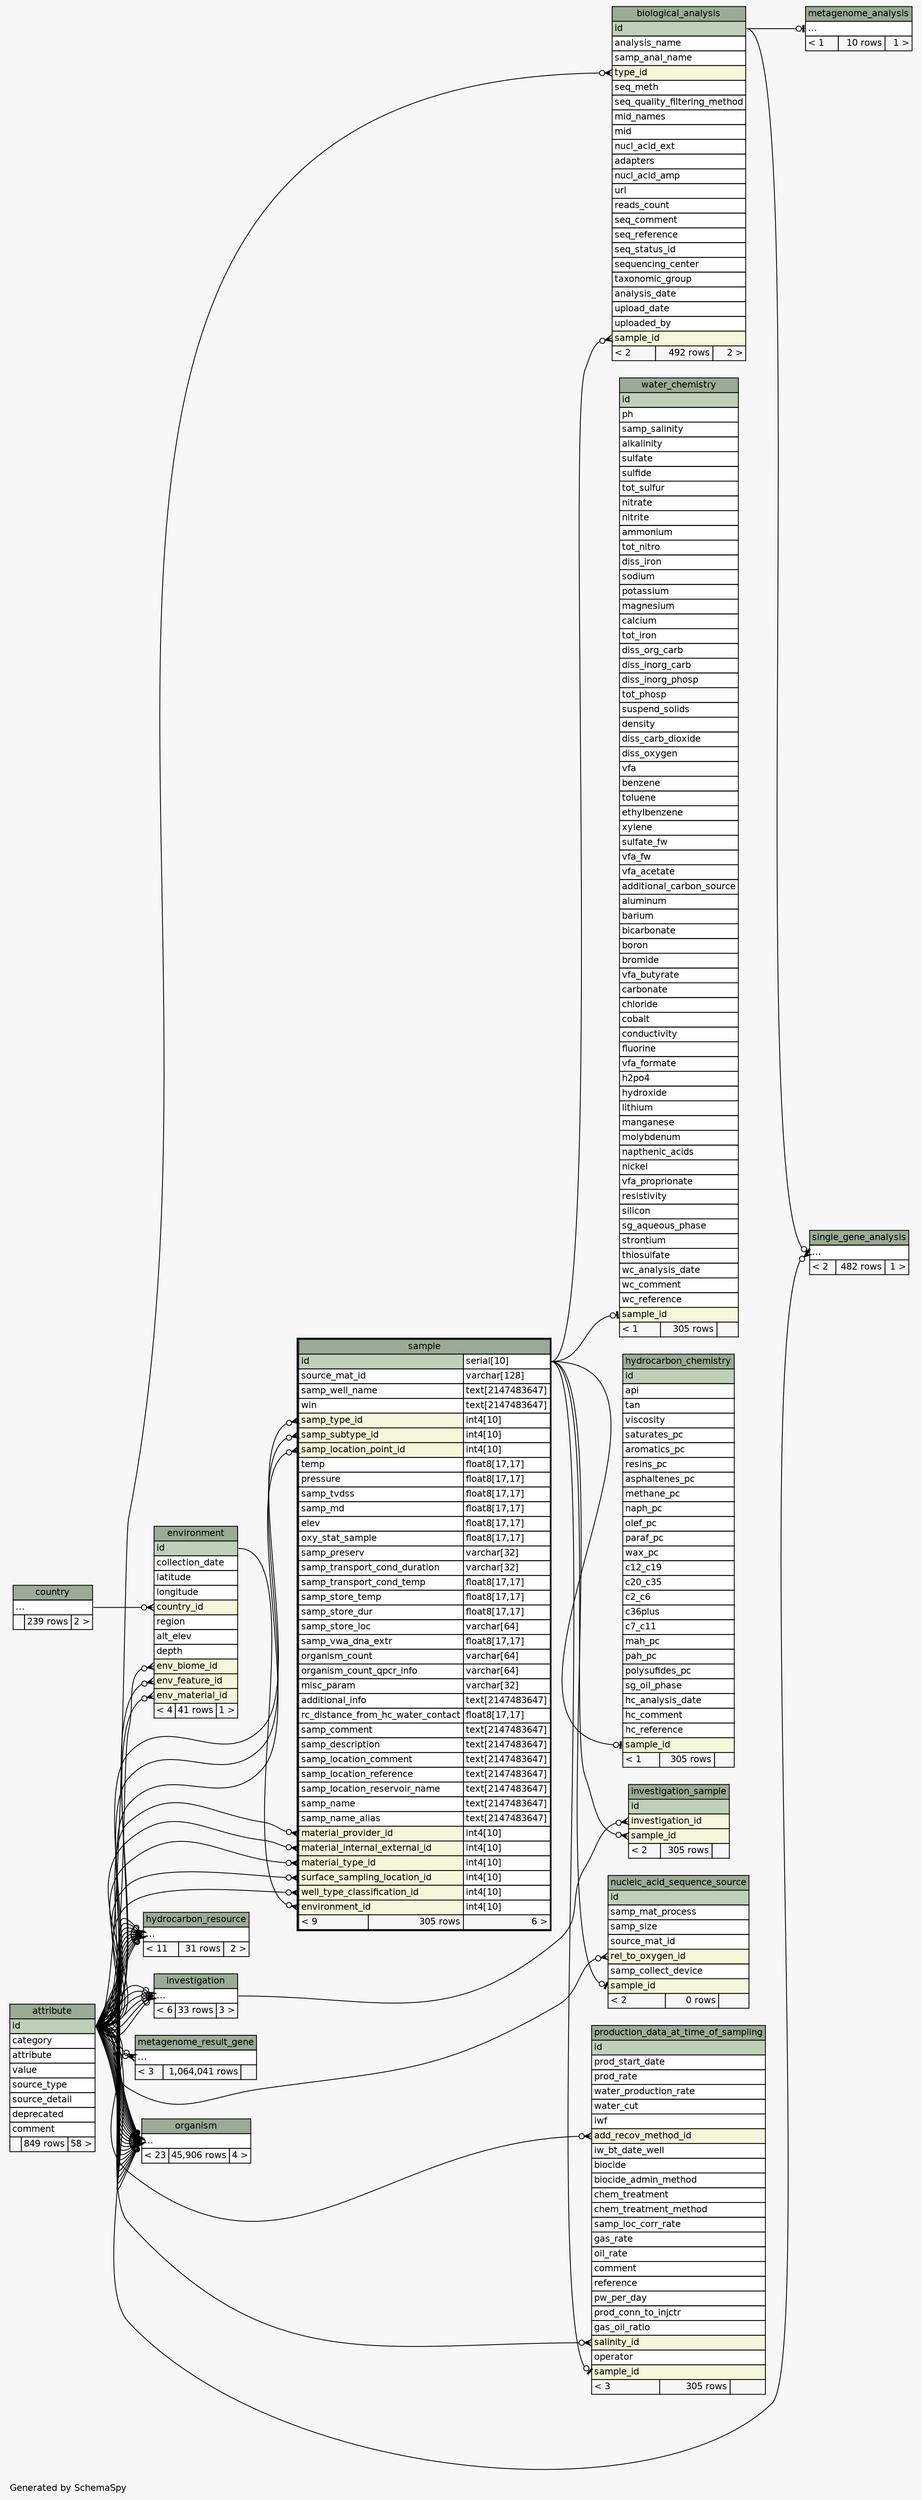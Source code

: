 // dot 2.38.0 on Windows 7 6.1
// SchemaSpy rev 590
digraph "twoDegreesRelationshipsDiagram" {
  graph [
    rankdir="RL"
    bgcolor="#f7f7f7"
    label="\nGenerated by SchemaSpy"
    labeljust="l"
    nodesep="0.18"
    ranksep="0.46"
    fontname="Helvetica"
    fontsize="11"
  ];
  node [
    fontname="Helvetica"
    fontsize="11"
    shape="plaintext"
  ];
  edge [
    arrowsize="0.8"
  ];
  "biological_analysis":"sample_id":w -> "sample":"id.type":e [arrowhead=none dir=back arrowtail=crowodot];
  "biological_analysis":"type_id":w -> "attribute":"id":e [arrowhead=none dir=back arrowtail=crowodot];
  "environment":"country_id":w -> "country":"elipses":e [arrowhead=none dir=back arrowtail=crowodot];
  "environment":"env_biome_id":w -> "attribute":"id":e [arrowhead=none dir=back arrowtail=crowodot];
  "environment":"env_feature_id":w -> "attribute":"id":e [arrowhead=none dir=back arrowtail=crowodot];
  "environment":"env_material_id":w -> "attribute":"id":e [arrowhead=none dir=back arrowtail=crowodot];
  "hydrocarbon_chemistry":"sample_id":w -> "sample":"id.type":e [arrowhead=none dir=back arrowtail=teeodot];
  "hydrocarbon_resource":"elipses":w -> "attribute":"id":e [arrowhead=none dir=back arrowtail=crowodot];
  "hydrocarbon_resource":"elipses":w -> "attribute":"id":e [arrowhead=none dir=back arrowtail=crowodot];
  "hydrocarbon_resource":"elipses":w -> "attribute":"id":e [arrowhead=none dir=back arrowtail=crowodot];
  "hydrocarbon_resource":"elipses":w -> "attribute":"id":e [arrowhead=none dir=back arrowtail=crowodot];
  "hydrocarbon_resource":"elipses":w -> "attribute":"id":e [arrowhead=none dir=back arrowtail=crowodot];
  "hydrocarbon_resource":"elipses":w -> "attribute":"id":e [arrowhead=none dir=back arrowtail=crowodot];
  "hydrocarbon_resource":"elipses":w -> "attribute":"id":e [arrowhead=none dir=back arrowtail=crowodot];
  "hydrocarbon_resource":"elipses":w -> "attribute":"id":e [arrowhead=none dir=back arrowtail=crowodot];
  "hydrocarbon_resource":"elipses":w -> "attribute":"id":e [arrowhead=none dir=back arrowtail=crowodot];
  "hydrocarbon_resource":"elipses":w -> "attribute":"id":e [arrowhead=none dir=back arrowtail=crowodot];
  "hydrocarbon_resource":"elipses":w -> "attribute":"id":e [arrowhead=none dir=back arrowtail=crowodot];
  "investigation":"elipses":w -> "attribute":"id":e [arrowhead=none dir=back arrowtail=crowodot];
  "investigation":"elipses":w -> "attribute":"id":e [arrowhead=none dir=back arrowtail=crowodot];
  "investigation":"elipses":w -> "attribute":"id":e [arrowhead=none dir=back arrowtail=crowodot];
  "investigation":"elipses":w -> "attribute":"id":e [arrowhead=none dir=back arrowtail=crowodot];
  "investigation":"elipses":w -> "attribute":"id":e [arrowhead=none dir=back arrowtail=crowodot];
  "investigation":"elipses":w -> "attribute":"id":e [arrowhead=none dir=back arrowtail=crowodot];
  "investigation_sample":"investigation_id":w -> "investigation":"elipses":e [arrowhead=none dir=back arrowtail=crowodot];
  "investigation_sample":"sample_id":w -> "sample":"id.type":e [arrowhead=none dir=back arrowtail=crowodot];
  "metagenome_analysis":"elipses":w -> "biological_analysis":"id":e [arrowhead=none dir=back arrowtail=teeodot];
  "metagenome_result_gene":"elipses":w -> "attribute":"id":e [arrowhead=none dir=back arrowtail=crowodot];
  "metagenome_result_gene":"elipses":w -> "attribute":"id":e [arrowhead=none dir=back arrowtail=crowodot];
  "nucleic_acid_sequence_source":"rel_to_oxygen_id":w -> "attribute":"id":e [arrowhead=none dir=back arrowtail=crowodot];
  "nucleic_acid_sequence_source":"sample_id":w -> "sample":"id.type":e [arrowhead=none dir=back arrowtail=teeodot];
  "organism":"elipses":w -> "attribute":"id":e [arrowhead=none dir=back arrowtail=crowodot];
  "organism":"elipses":w -> "attribute":"id":e [arrowhead=none dir=back arrowtail=crowodot];
  "organism":"elipses":w -> "attribute":"id":e [arrowhead=none dir=back arrowtail=crowodot];
  "organism":"elipses":w -> "attribute":"id":e [arrowhead=none dir=back arrowtail=crowodot];
  "organism":"elipses":w -> "attribute":"id":e [arrowhead=none dir=back arrowtail=crowodot];
  "organism":"elipses":w -> "attribute":"id":e [arrowhead=none dir=back arrowtail=crowodot];
  "organism":"elipses":w -> "attribute":"id":e [arrowhead=none dir=back arrowtail=crowodot];
  "organism":"elipses":w -> "attribute":"id":e [arrowhead=none dir=back arrowtail=crowodot];
  "organism":"elipses":w -> "attribute":"id":e [arrowhead=none dir=back arrowtail=crowodot];
  "organism":"elipses":w -> "attribute":"id":e [arrowhead=none dir=back arrowtail=crowodot];
  "organism":"elipses":w -> "attribute":"id":e [arrowhead=none dir=back arrowtail=crowodot];
  "organism":"elipses":w -> "attribute":"id":e [arrowhead=none dir=back arrowtail=crowodot];
  "organism":"elipses":w -> "attribute":"id":e [arrowhead=none dir=back arrowtail=crowodot];
  "organism":"elipses":w -> "attribute":"id":e [arrowhead=none dir=back arrowtail=crowodot];
  "organism":"elipses":w -> "attribute":"id":e [arrowhead=none dir=back arrowtail=crowodot];
  "organism":"elipses":w -> "attribute":"id":e [arrowhead=none dir=back arrowtail=crowodot];
  "organism":"elipses":w -> "attribute":"id":e [arrowhead=none dir=back arrowtail=crowodot];
  "organism":"elipses":w -> "attribute":"id":e [arrowhead=none dir=back arrowtail=crowodot];
  "organism":"elipses":w -> "attribute":"id":e [arrowhead=none dir=back arrowtail=crowodot];
  "organism":"elipses":w -> "attribute":"id":e [arrowhead=none dir=back arrowtail=crowodot];
  "organism":"elipses":w -> "attribute":"id":e [arrowhead=none dir=back arrowtail=crowodot];
  "organism":"elipses":w -> "attribute":"id":e [arrowhead=none dir=back arrowtail=crowodot];
  "organism":"elipses":w -> "attribute":"id":e [arrowhead=none dir=back arrowtail=crowodot];
  "production_data_at_time_of_sampling":"add_recov_method_id":w -> "attribute":"id":e [arrowhead=none dir=back arrowtail=crowodot];
  "production_data_at_time_of_sampling":"salinity_id":w -> "attribute":"id":e [arrowhead=none dir=back arrowtail=crowodot];
  "production_data_at_time_of_sampling":"sample_id":w -> "sample":"id.type":e [arrowhead=none dir=back arrowtail=teeodot];
  "sample":"environment_id":w -> "environment":"id":e [arrowhead=none dir=back arrowtail=crowodot];
  "sample":"material_internal_external_id":w -> "attribute":"id":e [arrowhead=none dir=back arrowtail=crowodot];
  "sample":"material_provider_id":w -> "attribute":"id":e [arrowhead=none dir=back arrowtail=crowodot];
  "sample":"material_type_id":w -> "attribute":"id":e [arrowhead=none dir=back arrowtail=crowodot];
  "sample":"samp_location_point_id":w -> "attribute":"id":e [arrowhead=none dir=back arrowtail=crowodot];
  "sample":"samp_subtype_id":w -> "attribute":"id":e [arrowhead=none dir=back arrowtail=crowodot];
  "sample":"samp_type_id":w -> "attribute":"id":e [arrowhead=none dir=back arrowtail=crowodot];
  "sample":"surface_sampling_location_id":w -> "attribute":"id":e [arrowhead=none dir=back arrowtail=crowodot];
  "sample":"well_type_classification_id":w -> "attribute":"id":e [arrowhead=none dir=back arrowtail=crowodot];
  "single_gene_analysis":"elipses":w -> "biological_analysis":"id":e [arrowhead=none dir=back arrowtail=teeodot];
  "single_gene_analysis":"elipses":w -> "attribute":"id":e [arrowhead=none dir=back arrowtail=crowodot];
  "water_chemistry":"sample_id":w -> "sample":"id.type":e [arrowhead=none dir=back arrowtail=teeodot];
  "attribute" [
    label=<
    <TABLE BORDER="0" CELLBORDER="1" CELLSPACING="0" BGCOLOR="#ffffff">
      <TR><TD COLSPAN="3" BGCOLOR="#9bab96" ALIGN="CENTER">attribute</TD></TR>
      <TR><TD PORT="id" COLSPAN="3" BGCOLOR="#bed1b8" ALIGN="LEFT">id</TD></TR>
      <TR><TD PORT="category" COLSPAN="3" ALIGN="LEFT">category</TD></TR>
      <TR><TD PORT="attribute" COLSPAN="3" ALIGN="LEFT">attribute</TD></TR>
      <TR><TD PORT="value" COLSPAN="3" ALIGN="LEFT">value</TD></TR>
      <TR><TD PORT="source_type" COLSPAN="3" ALIGN="LEFT">source_type</TD></TR>
      <TR><TD PORT="source_detail" COLSPAN="3" ALIGN="LEFT">source_detail</TD></TR>
      <TR><TD PORT="deprecated" COLSPAN="3" ALIGN="LEFT">deprecated</TD></TR>
      <TR><TD PORT="comment" COLSPAN="3" ALIGN="LEFT">comment</TD></TR>
      <TR><TD ALIGN="LEFT" BGCOLOR="#f7f7f7">  </TD><TD ALIGN="RIGHT" BGCOLOR="#f7f7f7">849 rows</TD><TD ALIGN="RIGHT" BGCOLOR="#f7f7f7">58 &gt;</TD></TR>
    </TABLE>>
    URL="attribute.html"
    tooltip="attribute"
  ];
  "biological_analysis" [
    label=<
    <TABLE BORDER="0" CELLBORDER="1" CELLSPACING="0" BGCOLOR="#ffffff">
      <TR><TD COLSPAN="3" BGCOLOR="#9bab96" ALIGN="CENTER">biological_analysis</TD></TR>
      <TR><TD PORT="id" COLSPAN="3" BGCOLOR="#bed1b8" ALIGN="LEFT">id</TD></TR>
      <TR><TD PORT="analysis_name" COLSPAN="3" ALIGN="LEFT">analysis_name</TD></TR>
      <TR><TD PORT="samp_anal_name" COLSPAN="3" ALIGN="LEFT">samp_anal_name</TD></TR>
      <TR><TD PORT="type_id" COLSPAN="3" BGCOLOR="#f4f7da" ALIGN="LEFT">type_id</TD></TR>
      <TR><TD PORT="seq_meth" COLSPAN="3" ALIGN="LEFT">seq_meth</TD></TR>
      <TR><TD PORT="seq_quality_filtering_method" COLSPAN="3" ALIGN="LEFT">seq_quality_filtering_method</TD></TR>
      <TR><TD PORT="mid_names" COLSPAN="3" ALIGN="LEFT">mid_names</TD></TR>
      <TR><TD PORT="mid" COLSPAN="3" ALIGN="LEFT">mid</TD></TR>
      <TR><TD PORT="nucl_acid_ext" COLSPAN="3" ALIGN="LEFT">nucl_acid_ext</TD></TR>
      <TR><TD PORT="adapters" COLSPAN="3" ALIGN="LEFT">adapters</TD></TR>
      <TR><TD PORT="nucl_acid_amp" COLSPAN="3" ALIGN="LEFT">nucl_acid_amp</TD></TR>
      <TR><TD PORT="url" COLSPAN="3" ALIGN="LEFT">url</TD></TR>
      <TR><TD PORT="reads_count" COLSPAN="3" ALIGN="LEFT">reads_count</TD></TR>
      <TR><TD PORT="seq_comment" COLSPAN="3" ALIGN="LEFT">seq_comment</TD></TR>
      <TR><TD PORT="seq_reference" COLSPAN="3" ALIGN="LEFT">seq_reference</TD></TR>
      <TR><TD PORT="seq_status_id" COLSPAN="3" ALIGN="LEFT">seq_status_id</TD></TR>
      <TR><TD PORT="sequencing_center" COLSPAN="3" ALIGN="LEFT">sequencing_center</TD></TR>
      <TR><TD PORT="taxonomic_group" COLSPAN="3" ALIGN="LEFT">taxonomic_group</TD></TR>
      <TR><TD PORT="analysis_date" COLSPAN="3" ALIGN="LEFT">analysis_date</TD></TR>
      <TR><TD PORT="upload_date" COLSPAN="3" ALIGN="LEFT">upload_date</TD></TR>
      <TR><TD PORT="uploaded_by" COLSPAN="3" ALIGN="LEFT">uploaded_by</TD></TR>
      <TR><TD PORT="sample_id" COLSPAN="3" BGCOLOR="#f4f7da" ALIGN="LEFT">sample_id</TD></TR>
      <TR><TD ALIGN="LEFT" BGCOLOR="#f7f7f7">&lt; 2</TD><TD ALIGN="RIGHT" BGCOLOR="#f7f7f7">492 rows</TD><TD ALIGN="RIGHT" BGCOLOR="#f7f7f7">2 &gt;</TD></TR>
    </TABLE>>
    URL="biological_analysis.html"
    tooltip="biological_analysis"
  ];
  "country" [
    label=<
    <TABLE BORDER="0" CELLBORDER="1" CELLSPACING="0" BGCOLOR="#ffffff">
      <TR><TD COLSPAN="3" BGCOLOR="#9bab96" ALIGN="CENTER">country</TD></TR>
      <TR><TD PORT="elipses" COLSPAN="3" ALIGN="LEFT">...</TD></TR>
      <TR><TD ALIGN="LEFT" BGCOLOR="#f7f7f7">  </TD><TD ALIGN="RIGHT" BGCOLOR="#f7f7f7">239 rows</TD><TD ALIGN="RIGHT" BGCOLOR="#f7f7f7">2 &gt;</TD></TR>
    </TABLE>>
    URL="country.html"
    tooltip="country"
  ];
  "environment" [
    label=<
    <TABLE BORDER="0" CELLBORDER="1" CELLSPACING="0" BGCOLOR="#ffffff">
      <TR><TD COLSPAN="3" BGCOLOR="#9bab96" ALIGN="CENTER">environment</TD></TR>
      <TR><TD PORT="id" COLSPAN="3" BGCOLOR="#bed1b8" ALIGN="LEFT">id</TD></TR>
      <TR><TD PORT="collection_date" COLSPAN="3" ALIGN="LEFT">collection_date</TD></TR>
      <TR><TD PORT="latitude" COLSPAN="3" ALIGN="LEFT">latitude</TD></TR>
      <TR><TD PORT="longitude" COLSPAN="3" ALIGN="LEFT">longitude</TD></TR>
      <TR><TD PORT="country_id" COLSPAN="3" BGCOLOR="#f4f7da" ALIGN="LEFT">country_id</TD></TR>
      <TR><TD PORT="region" COLSPAN="3" ALIGN="LEFT">region</TD></TR>
      <TR><TD PORT="alt_elev" COLSPAN="3" ALIGN="LEFT">alt_elev</TD></TR>
      <TR><TD PORT="depth" COLSPAN="3" ALIGN="LEFT">depth</TD></TR>
      <TR><TD PORT="env_biome_id" COLSPAN="3" BGCOLOR="#f4f7da" ALIGN="LEFT">env_biome_id</TD></TR>
      <TR><TD PORT="env_feature_id" COLSPAN="3" BGCOLOR="#f4f7da" ALIGN="LEFT">env_feature_id</TD></TR>
      <TR><TD PORT="env_material_id" COLSPAN="3" BGCOLOR="#f4f7da" ALIGN="LEFT">env_material_id</TD></TR>
      <TR><TD ALIGN="LEFT" BGCOLOR="#f7f7f7">&lt; 4</TD><TD ALIGN="RIGHT" BGCOLOR="#f7f7f7">41 rows</TD><TD ALIGN="RIGHT" BGCOLOR="#f7f7f7">1 &gt;</TD></TR>
    </TABLE>>
    URL="environment.html"
    tooltip="environment"
  ];
  "hydrocarbon_chemistry" [
    label=<
    <TABLE BORDER="0" CELLBORDER="1" CELLSPACING="0" BGCOLOR="#ffffff">
      <TR><TD COLSPAN="3" BGCOLOR="#9bab96" ALIGN="CENTER">hydrocarbon_chemistry</TD></TR>
      <TR><TD PORT="id" COLSPAN="3" BGCOLOR="#bed1b8" ALIGN="LEFT">id</TD></TR>
      <TR><TD PORT="api" COLSPAN="3" ALIGN="LEFT">api</TD></TR>
      <TR><TD PORT="tan" COLSPAN="3" ALIGN="LEFT">tan</TD></TR>
      <TR><TD PORT="viscosity" COLSPAN="3" ALIGN="LEFT">viscosity</TD></TR>
      <TR><TD PORT="saturates_pc" COLSPAN="3" ALIGN="LEFT">saturates_pc</TD></TR>
      <TR><TD PORT="aromatics_pc" COLSPAN="3" ALIGN="LEFT">aromatics_pc</TD></TR>
      <TR><TD PORT="resins_pc" COLSPAN="3" ALIGN="LEFT">resins_pc</TD></TR>
      <TR><TD PORT="asphaltenes_pc" COLSPAN="3" ALIGN="LEFT">asphaltenes_pc</TD></TR>
      <TR><TD PORT="methane_pc" COLSPAN="3" ALIGN="LEFT">methane_pc</TD></TR>
      <TR><TD PORT="naph_pc" COLSPAN="3" ALIGN="LEFT">naph_pc</TD></TR>
      <TR><TD PORT="olef_pc" COLSPAN="3" ALIGN="LEFT">olef_pc</TD></TR>
      <TR><TD PORT="paraf_pc" COLSPAN="3" ALIGN="LEFT">paraf_pc</TD></TR>
      <TR><TD PORT="wax_pc" COLSPAN="3" ALIGN="LEFT">wax_pc</TD></TR>
      <TR><TD PORT="c12_c19" COLSPAN="3" ALIGN="LEFT">c12_c19</TD></TR>
      <TR><TD PORT="c20_c35" COLSPAN="3" ALIGN="LEFT">c20_c35</TD></TR>
      <TR><TD PORT="c2_c6" COLSPAN="3" ALIGN="LEFT">c2_c6</TD></TR>
      <TR><TD PORT="c36plus" COLSPAN="3" ALIGN="LEFT">c36plus</TD></TR>
      <TR><TD PORT="c7_c11" COLSPAN="3" ALIGN="LEFT">c7_c11</TD></TR>
      <TR><TD PORT="mah_pc" COLSPAN="3" ALIGN="LEFT">mah_pc</TD></TR>
      <TR><TD PORT="pah_pc" COLSPAN="3" ALIGN="LEFT">pah_pc</TD></TR>
      <TR><TD PORT="polysufides_pc" COLSPAN="3" ALIGN="LEFT">polysufides_pc</TD></TR>
      <TR><TD PORT="sg_oil_phase" COLSPAN="3" ALIGN="LEFT">sg_oil_phase</TD></TR>
      <TR><TD PORT="hc_analysis_date" COLSPAN="3" ALIGN="LEFT">hc_analysis_date</TD></TR>
      <TR><TD PORT="hc_comment" COLSPAN="3" ALIGN="LEFT">hc_comment</TD></TR>
      <TR><TD PORT="hc_reference" COLSPAN="3" ALIGN="LEFT">hc_reference</TD></TR>
      <TR><TD PORT="sample_id" COLSPAN="3" BGCOLOR="#f4f7da" ALIGN="LEFT">sample_id</TD></TR>
      <TR><TD ALIGN="LEFT" BGCOLOR="#f7f7f7">&lt; 1</TD><TD ALIGN="RIGHT" BGCOLOR="#f7f7f7">305 rows</TD><TD ALIGN="RIGHT" BGCOLOR="#f7f7f7">  </TD></TR>
    </TABLE>>
    URL="hydrocarbon_chemistry.html"
    tooltip="hydrocarbon_chemistry"
  ];
  "hydrocarbon_resource" [
    label=<
    <TABLE BORDER="0" CELLBORDER="1" CELLSPACING="0" BGCOLOR="#ffffff">
      <TR><TD COLSPAN="3" BGCOLOR="#9bab96" ALIGN="CENTER">hydrocarbon_resource</TD></TR>
      <TR><TD PORT="elipses" COLSPAN="3" ALIGN="LEFT">...</TD></TR>
      <TR><TD ALIGN="LEFT" BGCOLOR="#f7f7f7">&lt; 11</TD><TD ALIGN="RIGHT" BGCOLOR="#f7f7f7">31 rows</TD><TD ALIGN="RIGHT" BGCOLOR="#f7f7f7">2 &gt;</TD></TR>
    </TABLE>>
    URL="hydrocarbon_resource.html"
    tooltip="hydrocarbon_resource"
  ];
  "investigation" [
    label=<
    <TABLE BORDER="0" CELLBORDER="1" CELLSPACING="0" BGCOLOR="#ffffff">
      <TR><TD COLSPAN="3" BGCOLOR="#9bab96" ALIGN="CENTER">investigation</TD></TR>
      <TR><TD PORT="elipses" COLSPAN="3" ALIGN="LEFT">...</TD></TR>
      <TR><TD ALIGN="LEFT" BGCOLOR="#f7f7f7">&lt; 6</TD><TD ALIGN="RIGHT" BGCOLOR="#f7f7f7">33 rows</TD><TD ALIGN="RIGHT" BGCOLOR="#f7f7f7">3 &gt;</TD></TR>
    </TABLE>>
    URL="investigation.html"
    tooltip="investigation"
  ];
  "investigation_sample" [
    label=<
    <TABLE BORDER="0" CELLBORDER="1" CELLSPACING="0" BGCOLOR="#ffffff">
      <TR><TD COLSPAN="3" BGCOLOR="#9bab96" ALIGN="CENTER">investigation_sample</TD></TR>
      <TR><TD PORT="id" COLSPAN="3" BGCOLOR="#bed1b8" ALIGN="LEFT">id</TD></TR>
      <TR><TD PORT="investigation_id" COLSPAN="3" BGCOLOR="#f4f7da" ALIGN="LEFT">investigation_id</TD></TR>
      <TR><TD PORT="sample_id" COLSPAN="3" BGCOLOR="#f4f7da" ALIGN="LEFT">sample_id</TD></TR>
      <TR><TD ALIGN="LEFT" BGCOLOR="#f7f7f7">&lt; 2</TD><TD ALIGN="RIGHT" BGCOLOR="#f7f7f7">305 rows</TD><TD ALIGN="RIGHT" BGCOLOR="#f7f7f7">  </TD></TR>
    </TABLE>>
    URL="investigation_sample.html"
    tooltip="investigation_sample"
  ];
  "metagenome_analysis" [
    label=<
    <TABLE BORDER="0" CELLBORDER="1" CELLSPACING="0" BGCOLOR="#ffffff">
      <TR><TD COLSPAN="3" BGCOLOR="#9bab96" ALIGN="CENTER">metagenome_analysis</TD></TR>
      <TR><TD PORT="elipses" COLSPAN="3" ALIGN="LEFT">...</TD></TR>
      <TR><TD ALIGN="LEFT" BGCOLOR="#f7f7f7">&lt; 1</TD><TD ALIGN="RIGHT" BGCOLOR="#f7f7f7">10 rows</TD><TD ALIGN="RIGHT" BGCOLOR="#f7f7f7">1 &gt;</TD></TR>
    </TABLE>>
    URL="metagenome_analysis.html"
    tooltip="metagenome_analysis"
  ];
  "metagenome_result_gene" [
    label=<
    <TABLE BORDER="0" CELLBORDER="1" CELLSPACING="0" BGCOLOR="#ffffff">
      <TR><TD COLSPAN="3" BGCOLOR="#9bab96" ALIGN="CENTER">metagenome_result_gene</TD></TR>
      <TR><TD PORT="elipses" COLSPAN="3" ALIGN="LEFT">...</TD></TR>
      <TR><TD ALIGN="LEFT" BGCOLOR="#f7f7f7">&lt; 3</TD><TD ALIGN="RIGHT" BGCOLOR="#f7f7f7">1,064,041 rows</TD><TD ALIGN="RIGHT" BGCOLOR="#f7f7f7">  </TD></TR>
    </TABLE>>
    URL="metagenome_result_gene.html"
    tooltip="metagenome_result_gene"
  ];
  "nucleic_acid_sequence_source" [
    label=<
    <TABLE BORDER="0" CELLBORDER="1" CELLSPACING="0" BGCOLOR="#ffffff">
      <TR><TD COLSPAN="3" BGCOLOR="#9bab96" ALIGN="CENTER">nucleic_acid_sequence_source</TD></TR>
      <TR><TD PORT="id" COLSPAN="3" BGCOLOR="#bed1b8" ALIGN="LEFT">id</TD></TR>
      <TR><TD PORT="samp_mat_process" COLSPAN="3" ALIGN="LEFT">samp_mat_process</TD></TR>
      <TR><TD PORT="samp_size" COLSPAN="3" ALIGN="LEFT">samp_size</TD></TR>
      <TR><TD PORT="source_mat_id" COLSPAN="3" ALIGN="LEFT">source_mat_id</TD></TR>
      <TR><TD PORT="rel_to_oxygen_id" COLSPAN="3" BGCOLOR="#f4f7da" ALIGN="LEFT">rel_to_oxygen_id</TD></TR>
      <TR><TD PORT="samp_collect_device" COLSPAN="3" ALIGN="LEFT">samp_collect_device</TD></TR>
      <TR><TD PORT="sample_id" COLSPAN="3" BGCOLOR="#f4f7da" ALIGN="LEFT">sample_id</TD></TR>
      <TR><TD ALIGN="LEFT" BGCOLOR="#f7f7f7">&lt; 2</TD><TD ALIGN="RIGHT" BGCOLOR="#f7f7f7">0 rows</TD><TD ALIGN="RIGHT" BGCOLOR="#f7f7f7">  </TD></TR>
    </TABLE>>
    URL="nucleic_acid_sequence_source.html"
    tooltip="nucleic_acid_sequence_source"
  ];
  "organism" [
    label=<
    <TABLE BORDER="0" CELLBORDER="1" CELLSPACING="0" BGCOLOR="#ffffff">
      <TR><TD COLSPAN="3" BGCOLOR="#9bab96" ALIGN="CENTER">organism</TD></TR>
      <TR><TD PORT="elipses" COLSPAN="3" ALIGN="LEFT">...</TD></TR>
      <TR><TD ALIGN="LEFT" BGCOLOR="#f7f7f7">&lt; 23</TD><TD ALIGN="RIGHT" BGCOLOR="#f7f7f7">45,906 rows</TD><TD ALIGN="RIGHT" BGCOLOR="#f7f7f7">4 &gt;</TD></TR>
    </TABLE>>
    URL="organism.html"
    tooltip="organism"
  ];
  "production_data_at_time_of_sampling" [
    label=<
    <TABLE BORDER="0" CELLBORDER="1" CELLSPACING="0" BGCOLOR="#ffffff">
      <TR><TD COLSPAN="3" BGCOLOR="#9bab96" ALIGN="CENTER">production_data_at_time_of_sampling</TD></TR>
      <TR><TD PORT="id" COLSPAN="3" BGCOLOR="#bed1b8" ALIGN="LEFT">id</TD></TR>
      <TR><TD PORT="prod_start_date" COLSPAN="3" ALIGN="LEFT">prod_start_date</TD></TR>
      <TR><TD PORT="prod_rate" COLSPAN="3" ALIGN="LEFT">prod_rate</TD></TR>
      <TR><TD PORT="water_production_rate" COLSPAN="3" ALIGN="LEFT">water_production_rate</TD></TR>
      <TR><TD PORT="water_cut" COLSPAN="3" ALIGN="LEFT">water_cut</TD></TR>
      <TR><TD PORT="iwf" COLSPAN="3" ALIGN="LEFT">iwf</TD></TR>
      <TR><TD PORT="add_recov_method_id" COLSPAN="3" BGCOLOR="#f4f7da" ALIGN="LEFT">add_recov_method_id</TD></TR>
      <TR><TD PORT="iw_bt_date_well" COLSPAN="3" ALIGN="LEFT">iw_bt_date_well</TD></TR>
      <TR><TD PORT="biocide" COLSPAN="3" ALIGN="LEFT">biocide</TD></TR>
      <TR><TD PORT="biocide_admin_method" COLSPAN="3" ALIGN="LEFT">biocide_admin_method</TD></TR>
      <TR><TD PORT="chem_treatment" COLSPAN="3" ALIGN="LEFT">chem_treatment</TD></TR>
      <TR><TD PORT="chem_treatment_method" COLSPAN="3" ALIGN="LEFT">chem_treatment_method</TD></TR>
      <TR><TD PORT="samp_loc_corr_rate" COLSPAN="3" ALIGN="LEFT">samp_loc_corr_rate</TD></TR>
      <TR><TD PORT="gas_rate" COLSPAN="3" ALIGN="LEFT">gas_rate</TD></TR>
      <TR><TD PORT="oil_rate" COLSPAN="3" ALIGN="LEFT">oil_rate</TD></TR>
      <TR><TD PORT="comment" COLSPAN="3" ALIGN="LEFT">comment</TD></TR>
      <TR><TD PORT="reference" COLSPAN="3" ALIGN="LEFT">reference</TD></TR>
      <TR><TD PORT="pw_per_day" COLSPAN="3" ALIGN="LEFT">pw_per_day</TD></TR>
      <TR><TD PORT="prod_conn_to_injctr" COLSPAN="3" ALIGN="LEFT">prod_conn_to_injctr</TD></TR>
      <TR><TD PORT="gas_oil_ratio" COLSPAN="3" ALIGN="LEFT">gas_oil_ratio</TD></TR>
      <TR><TD PORT="salinity_id" COLSPAN="3" BGCOLOR="#f4f7da" ALIGN="LEFT">salinity_id</TD></TR>
      <TR><TD PORT="operator" COLSPAN="3" ALIGN="LEFT">operator</TD></TR>
      <TR><TD PORT="sample_id" COLSPAN="3" BGCOLOR="#f4f7da" ALIGN="LEFT">sample_id</TD></TR>
      <TR><TD ALIGN="LEFT" BGCOLOR="#f7f7f7">&lt; 3</TD><TD ALIGN="RIGHT" BGCOLOR="#f7f7f7">305 rows</TD><TD ALIGN="RIGHT" BGCOLOR="#f7f7f7">  </TD></TR>
    </TABLE>>
    URL="production_data_at_time_of_sampling.html"
    tooltip="production_data_at_time_of_sampling"
  ];
  "sample" [
    label=<
    <TABLE BORDER="2" CELLBORDER="1" CELLSPACING="0" BGCOLOR="#ffffff">
      <TR><TD COLSPAN="3" BGCOLOR="#9bab96" ALIGN="CENTER">sample</TD></TR>
      <TR><TD PORT="id" COLSPAN="2" BGCOLOR="#bed1b8" ALIGN="LEFT">id</TD><TD PORT="id.type" ALIGN="LEFT">serial[10]</TD></TR>
      <TR><TD PORT="source_mat_id" COLSPAN="2" ALIGN="LEFT">source_mat_id</TD><TD PORT="source_mat_id.type" ALIGN="LEFT">varchar[128]</TD></TR>
      <TR><TD PORT="samp_well_name" COLSPAN="2" ALIGN="LEFT">samp_well_name</TD><TD PORT="samp_well_name.type" ALIGN="LEFT">text[2147483647]</TD></TR>
      <TR><TD PORT="win" COLSPAN="2" ALIGN="LEFT">win</TD><TD PORT="win.type" ALIGN="LEFT">text[2147483647]</TD></TR>
      <TR><TD PORT="samp_type_id" COLSPAN="2" BGCOLOR="#f4f7da" ALIGN="LEFT">samp_type_id</TD><TD PORT="samp_type_id.type" ALIGN="LEFT">int4[10]</TD></TR>
      <TR><TD PORT="samp_subtype_id" COLSPAN="2" BGCOLOR="#f4f7da" ALIGN="LEFT">samp_subtype_id</TD><TD PORT="samp_subtype_id.type" ALIGN="LEFT">int4[10]</TD></TR>
      <TR><TD PORT="samp_location_point_id" COLSPAN="2" BGCOLOR="#f4f7da" ALIGN="LEFT">samp_location_point_id</TD><TD PORT="samp_location_point_id.type" ALIGN="LEFT">int4[10]</TD></TR>
      <TR><TD PORT="temp" COLSPAN="2" ALIGN="LEFT">temp</TD><TD PORT="temp.type" ALIGN="LEFT">float8[17,17]</TD></TR>
      <TR><TD PORT="pressure" COLSPAN="2" ALIGN="LEFT">pressure</TD><TD PORT="pressure.type" ALIGN="LEFT">float8[17,17]</TD></TR>
      <TR><TD PORT="samp_tvdss" COLSPAN="2" ALIGN="LEFT">samp_tvdss</TD><TD PORT="samp_tvdss.type" ALIGN="LEFT">float8[17,17]</TD></TR>
      <TR><TD PORT="samp_md" COLSPAN="2" ALIGN="LEFT">samp_md</TD><TD PORT="samp_md.type" ALIGN="LEFT">float8[17,17]</TD></TR>
      <TR><TD PORT="elev" COLSPAN="2" ALIGN="LEFT">elev</TD><TD PORT="elev.type" ALIGN="LEFT">float8[17,17]</TD></TR>
      <TR><TD PORT="oxy_stat_sample" COLSPAN="2" ALIGN="LEFT">oxy_stat_sample</TD><TD PORT="oxy_stat_sample.type" ALIGN="LEFT">float8[17,17]</TD></TR>
      <TR><TD PORT="samp_preserv" COLSPAN="2" ALIGN="LEFT">samp_preserv</TD><TD PORT="samp_preserv.type" ALIGN="LEFT">varchar[32]</TD></TR>
      <TR><TD PORT="samp_transport_cond_duration" COLSPAN="2" ALIGN="LEFT">samp_transport_cond_duration</TD><TD PORT="samp_transport_cond_duration.type" ALIGN="LEFT">varchar[32]</TD></TR>
      <TR><TD PORT="samp_transport_cond_temp" COLSPAN="2" ALIGN="LEFT">samp_transport_cond_temp</TD><TD PORT="samp_transport_cond_temp.type" ALIGN="LEFT">float8[17,17]</TD></TR>
      <TR><TD PORT="samp_store_temp" COLSPAN="2" ALIGN="LEFT">samp_store_temp</TD><TD PORT="samp_store_temp.type" ALIGN="LEFT">float8[17,17]</TD></TR>
      <TR><TD PORT="samp_store_dur" COLSPAN="2" ALIGN="LEFT">samp_store_dur</TD><TD PORT="samp_store_dur.type" ALIGN="LEFT">float8[17,17]</TD></TR>
      <TR><TD PORT="samp_store_loc" COLSPAN="2" ALIGN="LEFT">samp_store_loc</TD><TD PORT="samp_store_loc.type" ALIGN="LEFT">varchar[64]</TD></TR>
      <TR><TD PORT="samp_vwa_dna_extr" COLSPAN="2" ALIGN="LEFT">samp_vwa_dna_extr</TD><TD PORT="samp_vwa_dna_extr.type" ALIGN="LEFT">float8[17,17]</TD></TR>
      <TR><TD PORT="organism_count" COLSPAN="2" ALIGN="LEFT">organism_count</TD><TD PORT="organism_count.type" ALIGN="LEFT">varchar[64]</TD></TR>
      <TR><TD PORT="organism_count_qpcr_info" COLSPAN="2" ALIGN="LEFT">organism_count_qpcr_info</TD><TD PORT="organism_count_qpcr_info.type" ALIGN="LEFT">varchar[64]</TD></TR>
      <TR><TD PORT="misc_param" COLSPAN="2" ALIGN="LEFT">misc_param</TD><TD PORT="misc_param.type" ALIGN="LEFT">varchar[32]</TD></TR>
      <TR><TD PORT="additional_info" COLSPAN="2" ALIGN="LEFT">additional_info</TD><TD PORT="additional_info.type" ALIGN="LEFT">text[2147483647]</TD></TR>
      <TR><TD PORT="rc_distance_from_hc_water_contact" COLSPAN="2" ALIGN="LEFT">rc_distance_from_hc_water_contact</TD><TD PORT="rc_distance_from_hc_water_contact.type" ALIGN="LEFT">float8[17,17]</TD></TR>
      <TR><TD PORT="samp_comment" COLSPAN="2" ALIGN="LEFT">samp_comment</TD><TD PORT="samp_comment.type" ALIGN="LEFT">text[2147483647]</TD></TR>
      <TR><TD PORT="samp_description" COLSPAN="2" ALIGN="LEFT">samp_description</TD><TD PORT="samp_description.type" ALIGN="LEFT">text[2147483647]</TD></TR>
      <TR><TD PORT="samp_location_comment" COLSPAN="2" ALIGN="LEFT">samp_location_comment</TD><TD PORT="samp_location_comment.type" ALIGN="LEFT">text[2147483647]</TD></TR>
      <TR><TD PORT="samp_location_reference" COLSPAN="2" ALIGN="LEFT">samp_location_reference</TD><TD PORT="samp_location_reference.type" ALIGN="LEFT">text[2147483647]</TD></TR>
      <TR><TD PORT="samp_location_reservoir_name" COLSPAN="2" ALIGN="LEFT">samp_location_reservoir_name</TD><TD PORT="samp_location_reservoir_name.type" ALIGN="LEFT">text[2147483647]</TD></TR>
      <TR><TD PORT="samp_name" COLSPAN="2" ALIGN="LEFT">samp_name</TD><TD PORT="samp_name.type" ALIGN="LEFT">text[2147483647]</TD></TR>
      <TR><TD PORT="samp_name_alias" COLSPAN="2" ALIGN="LEFT">samp_name_alias</TD><TD PORT="samp_name_alias.type" ALIGN="LEFT">text[2147483647]</TD></TR>
      <TR><TD PORT="material_provider_id" COLSPAN="2" BGCOLOR="#f4f7da" ALIGN="LEFT">material_provider_id</TD><TD PORT="material_provider_id.type" ALIGN="LEFT">int4[10]</TD></TR>
      <TR><TD PORT="material_internal_external_id" COLSPAN="2" BGCOLOR="#f4f7da" ALIGN="LEFT">material_internal_external_id</TD><TD PORT="material_internal_external_id.type" ALIGN="LEFT">int4[10]</TD></TR>
      <TR><TD PORT="material_type_id" COLSPAN="2" BGCOLOR="#f4f7da" ALIGN="LEFT">material_type_id</TD><TD PORT="material_type_id.type" ALIGN="LEFT">int4[10]</TD></TR>
      <TR><TD PORT="surface_sampling_location_id" COLSPAN="2" BGCOLOR="#f4f7da" ALIGN="LEFT">surface_sampling_location_id</TD><TD PORT="surface_sampling_location_id.type" ALIGN="LEFT">int4[10]</TD></TR>
      <TR><TD PORT="well_type_classification_id" COLSPAN="2" BGCOLOR="#f4f7da" ALIGN="LEFT">well_type_classification_id</TD><TD PORT="well_type_classification_id.type" ALIGN="LEFT">int4[10]</TD></TR>
      <TR><TD PORT="environment_id" COLSPAN="2" BGCOLOR="#f4f7da" ALIGN="LEFT">environment_id</TD><TD PORT="environment_id.type" ALIGN="LEFT">int4[10]</TD></TR>
      <TR><TD ALIGN="LEFT" BGCOLOR="#f7f7f7">&lt; 9</TD><TD ALIGN="RIGHT" BGCOLOR="#f7f7f7">305 rows</TD><TD ALIGN="RIGHT" BGCOLOR="#f7f7f7">6 &gt;</TD></TR>
    </TABLE>>
    URL="sample.html"
    tooltip="sample"
  ];
  "single_gene_analysis" [
    label=<
    <TABLE BORDER="0" CELLBORDER="1" CELLSPACING="0" BGCOLOR="#ffffff">
      <TR><TD COLSPAN="3" BGCOLOR="#9bab96" ALIGN="CENTER">single_gene_analysis</TD></TR>
      <TR><TD PORT="elipses" COLSPAN="3" ALIGN="LEFT">...</TD></TR>
      <TR><TD ALIGN="LEFT" BGCOLOR="#f7f7f7">&lt; 2</TD><TD ALIGN="RIGHT" BGCOLOR="#f7f7f7">482 rows</TD><TD ALIGN="RIGHT" BGCOLOR="#f7f7f7">1 &gt;</TD></TR>
    </TABLE>>
    URL="single_gene_analysis.html"
    tooltip="single_gene_analysis"
  ];
  "water_chemistry" [
    label=<
    <TABLE BORDER="0" CELLBORDER="1" CELLSPACING="0" BGCOLOR="#ffffff">
      <TR><TD COLSPAN="3" BGCOLOR="#9bab96" ALIGN="CENTER">water_chemistry</TD></TR>
      <TR><TD PORT="id" COLSPAN="3" BGCOLOR="#bed1b8" ALIGN="LEFT">id</TD></TR>
      <TR><TD PORT="ph" COLSPAN="3" ALIGN="LEFT">ph</TD></TR>
      <TR><TD PORT="samp_salinity" COLSPAN="3" ALIGN="LEFT">samp_salinity</TD></TR>
      <TR><TD PORT="alkalinity" COLSPAN="3" ALIGN="LEFT">alkalinity</TD></TR>
      <TR><TD PORT="sulfate" COLSPAN="3" ALIGN="LEFT">sulfate</TD></TR>
      <TR><TD PORT="sulfide" COLSPAN="3" ALIGN="LEFT">sulfide</TD></TR>
      <TR><TD PORT="tot_sulfur" COLSPAN="3" ALIGN="LEFT">tot_sulfur</TD></TR>
      <TR><TD PORT="nitrate" COLSPAN="3" ALIGN="LEFT">nitrate</TD></TR>
      <TR><TD PORT="nitrite" COLSPAN="3" ALIGN="LEFT">nitrite</TD></TR>
      <TR><TD PORT="ammonium" COLSPAN="3" ALIGN="LEFT">ammonium</TD></TR>
      <TR><TD PORT="tot_nitro" COLSPAN="3" ALIGN="LEFT">tot_nitro</TD></TR>
      <TR><TD PORT="diss_iron" COLSPAN="3" ALIGN="LEFT">diss_iron</TD></TR>
      <TR><TD PORT="sodium" COLSPAN="3" ALIGN="LEFT">sodium</TD></TR>
      <TR><TD PORT="potassium" COLSPAN="3" ALIGN="LEFT">potassium</TD></TR>
      <TR><TD PORT="magnesium" COLSPAN="3" ALIGN="LEFT">magnesium</TD></TR>
      <TR><TD PORT="calcium" COLSPAN="3" ALIGN="LEFT">calcium</TD></TR>
      <TR><TD PORT="tot_iron" COLSPAN="3" ALIGN="LEFT">tot_iron</TD></TR>
      <TR><TD PORT="diss_org_carb" COLSPAN="3" ALIGN="LEFT">diss_org_carb</TD></TR>
      <TR><TD PORT="diss_inorg_carb" COLSPAN="3" ALIGN="LEFT">diss_inorg_carb</TD></TR>
      <TR><TD PORT="diss_inorg_phosp" COLSPAN="3" ALIGN="LEFT">diss_inorg_phosp</TD></TR>
      <TR><TD PORT="tot_phosp" COLSPAN="3" ALIGN="LEFT">tot_phosp</TD></TR>
      <TR><TD PORT="suspend_solids" COLSPAN="3" ALIGN="LEFT">suspend_solids</TD></TR>
      <TR><TD PORT="density" COLSPAN="3" ALIGN="LEFT">density</TD></TR>
      <TR><TD PORT="diss_carb_dioxide" COLSPAN="3" ALIGN="LEFT">diss_carb_dioxide</TD></TR>
      <TR><TD PORT="diss_oxygen" COLSPAN="3" ALIGN="LEFT">diss_oxygen</TD></TR>
      <TR><TD PORT="vfa" COLSPAN="3" ALIGN="LEFT">vfa</TD></TR>
      <TR><TD PORT="benzene" COLSPAN="3" ALIGN="LEFT">benzene</TD></TR>
      <TR><TD PORT="toluene" COLSPAN="3" ALIGN="LEFT">toluene</TD></TR>
      <TR><TD PORT="ethylbenzene" COLSPAN="3" ALIGN="LEFT">ethylbenzene</TD></TR>
      <TR><TD PORT="xylene" COLSPAN="3" ALIGN="LEFT">xylene</TD></TR>
      <TR><TD PORT="sulfate_fw" COLSPAN="3" ALIGN="LEFT">sulfate_fw</TD></TR>
      <TR><TD PORT="vfa_fw" COLSPAN="3" ALIGN="LEFT">vfa_fw</TD></TR>
      <TR><TD PORT="vfa_acetate" COLSPAN="3" ALIGN="LEFT">vfa_acetate</TD></TR>
      <TR><TD PORT="additional_carbon_source" COLSPAN="3" ALIGN="LEFT">additional_carbon_source</TD></TR>
      <TR><TD PORT="aluminum" COLSPAN="3" ALIGN="LEFT">aluminum</TD></TR>
      <TR><TD PORT="barium" COLSPAN="3" ALIGN="LEFT">barium</TD></TR>
      <TR><TD PORT="bicarbonate" COLSPAN="3" ALIGN="LEFT">bicarbonate</TD></TR>
      <TR><TD PORT="boron" COLSPAN="3" ALIGN="LEFT">boron</TD></TR>
      <TR><TD PORT="bromide" COLSPAN="3" ALIGN="LEFT">bromide</TD></TR>
      <TR><TD PORT="vfa_butyrate" COLSPAN="3" ALIGN="LEFT">vfa_butyrate</TD></TR>
      <TR><TD PORT="carbonate" COLSPAN="3" ALIGN="LEFT">carbonate</TD></TR>
      <TR><TD PORT="chloride" COLSPAN="3" ALIGN="LEFT">chloride</TD></TR>
      <TR><TD PORT="cobalt" COLSPAN="3" ALIGN="LEFT">cobalt</TD></TR>
      <TR><TD PORT="conductivity" COLSPAN="3" ALIGN="LEFT">conductivity</TD></TR>
      <TR><TD PORT="fluorine" COLSPAN="3" ALIGN="LEFT">fluorine</TD></TR>
      <TR><TD PORT="vfa_formate" COLSPAN="3" ALIGN="LEFT">vfa_formate</TD></TR>
      <TR><TD PORT="h2po4" COLSPAN="3" ALIGN="LEFT">h2po4</TD></TR>
      <TR><TD PORT="hydroxide" COLSPAN="3" ALIGN="LEFT">hydroxide</TD></TR>
      <TR><TD PORT="lithium" COLSPAN="3" ALIGN="LEFT">lithium</TD></TR>
      <TR><TD PORT="manganese" COLSPAN="3" ALIGN="LEFT">manganese</TD></TR>
      <TR><TD PORT="molybdenum" COLSPAN="3" ALIGN="LEFT">molybdenum</TD></TR>
      <TR><TD PORT="napthenic_acids" COLSPAN="3" ALIGN="LEFT">napthenic_acids</TD></TR>
      <TR><TD PORT="nickel" COLSPAN="3" ALIGN="LEFT">nickel</TD></TR>
      <TR><TD PORT="vfa_proprionate" COLSPAN="3" ALIGN="LEFT">vfa_proprionate</TD></TR>
      <TR><TD PORT="resistivity" COLSPAN="3" ALIGN="LEFT">resistivity</TD></TR>
      <TR><TD PORT="silicon" COLSPAN="3" ALIGN="LEFT">silicon</TD></TR>
      <TR><TD PORT="sg_aqueous_phase" COLSPAN="3" ALIGN="LEFT">sg_aqueous_phase</TD></TR>
      <TR><TD PORT="strontium" COLSPAN="3" ALIGN="LEFT">strontium</TD></TR>
      <TR><TD PORT="thiosulfate" COLSPAN="3" ALIGN="LEFT">thiosulfate</TD></TR>
      <TR><TD PORT="wc_analysis_date" COLSPAN="3" ALIGN="LEFT">wc_analysis_date</TD></TR>
      <TR><TD PORT="wc_comment" COLSPAN="3" ALIGN="LEFT">wc_comment</TD></TR>
      <TR><TD PORT="wc_reference" COLSPAN="3" ALIGN="LEFT">wc_reference</TD></TR>
      <TR><TD PORT="sample_id" COLSPAN="3" BGCOLOR="#f4f7da" ALIGN="LEFT">sample_id</TD></TR>
      <TR><TD ALIGN="LEFT" BGCOLOR="#f7f7f7">&lt; 1</TD><TD ALIGN="RIGHT" BGCOLOR="#f7f7f7">305 rows</TD><TD ALIGN="RIGHT" BGCOLOR="#f7f7f7">  </TD></TR>
    </TABLE>>
    URL="water_chemistry.html"
    tooltip="water_chemistry"
  ];
}
